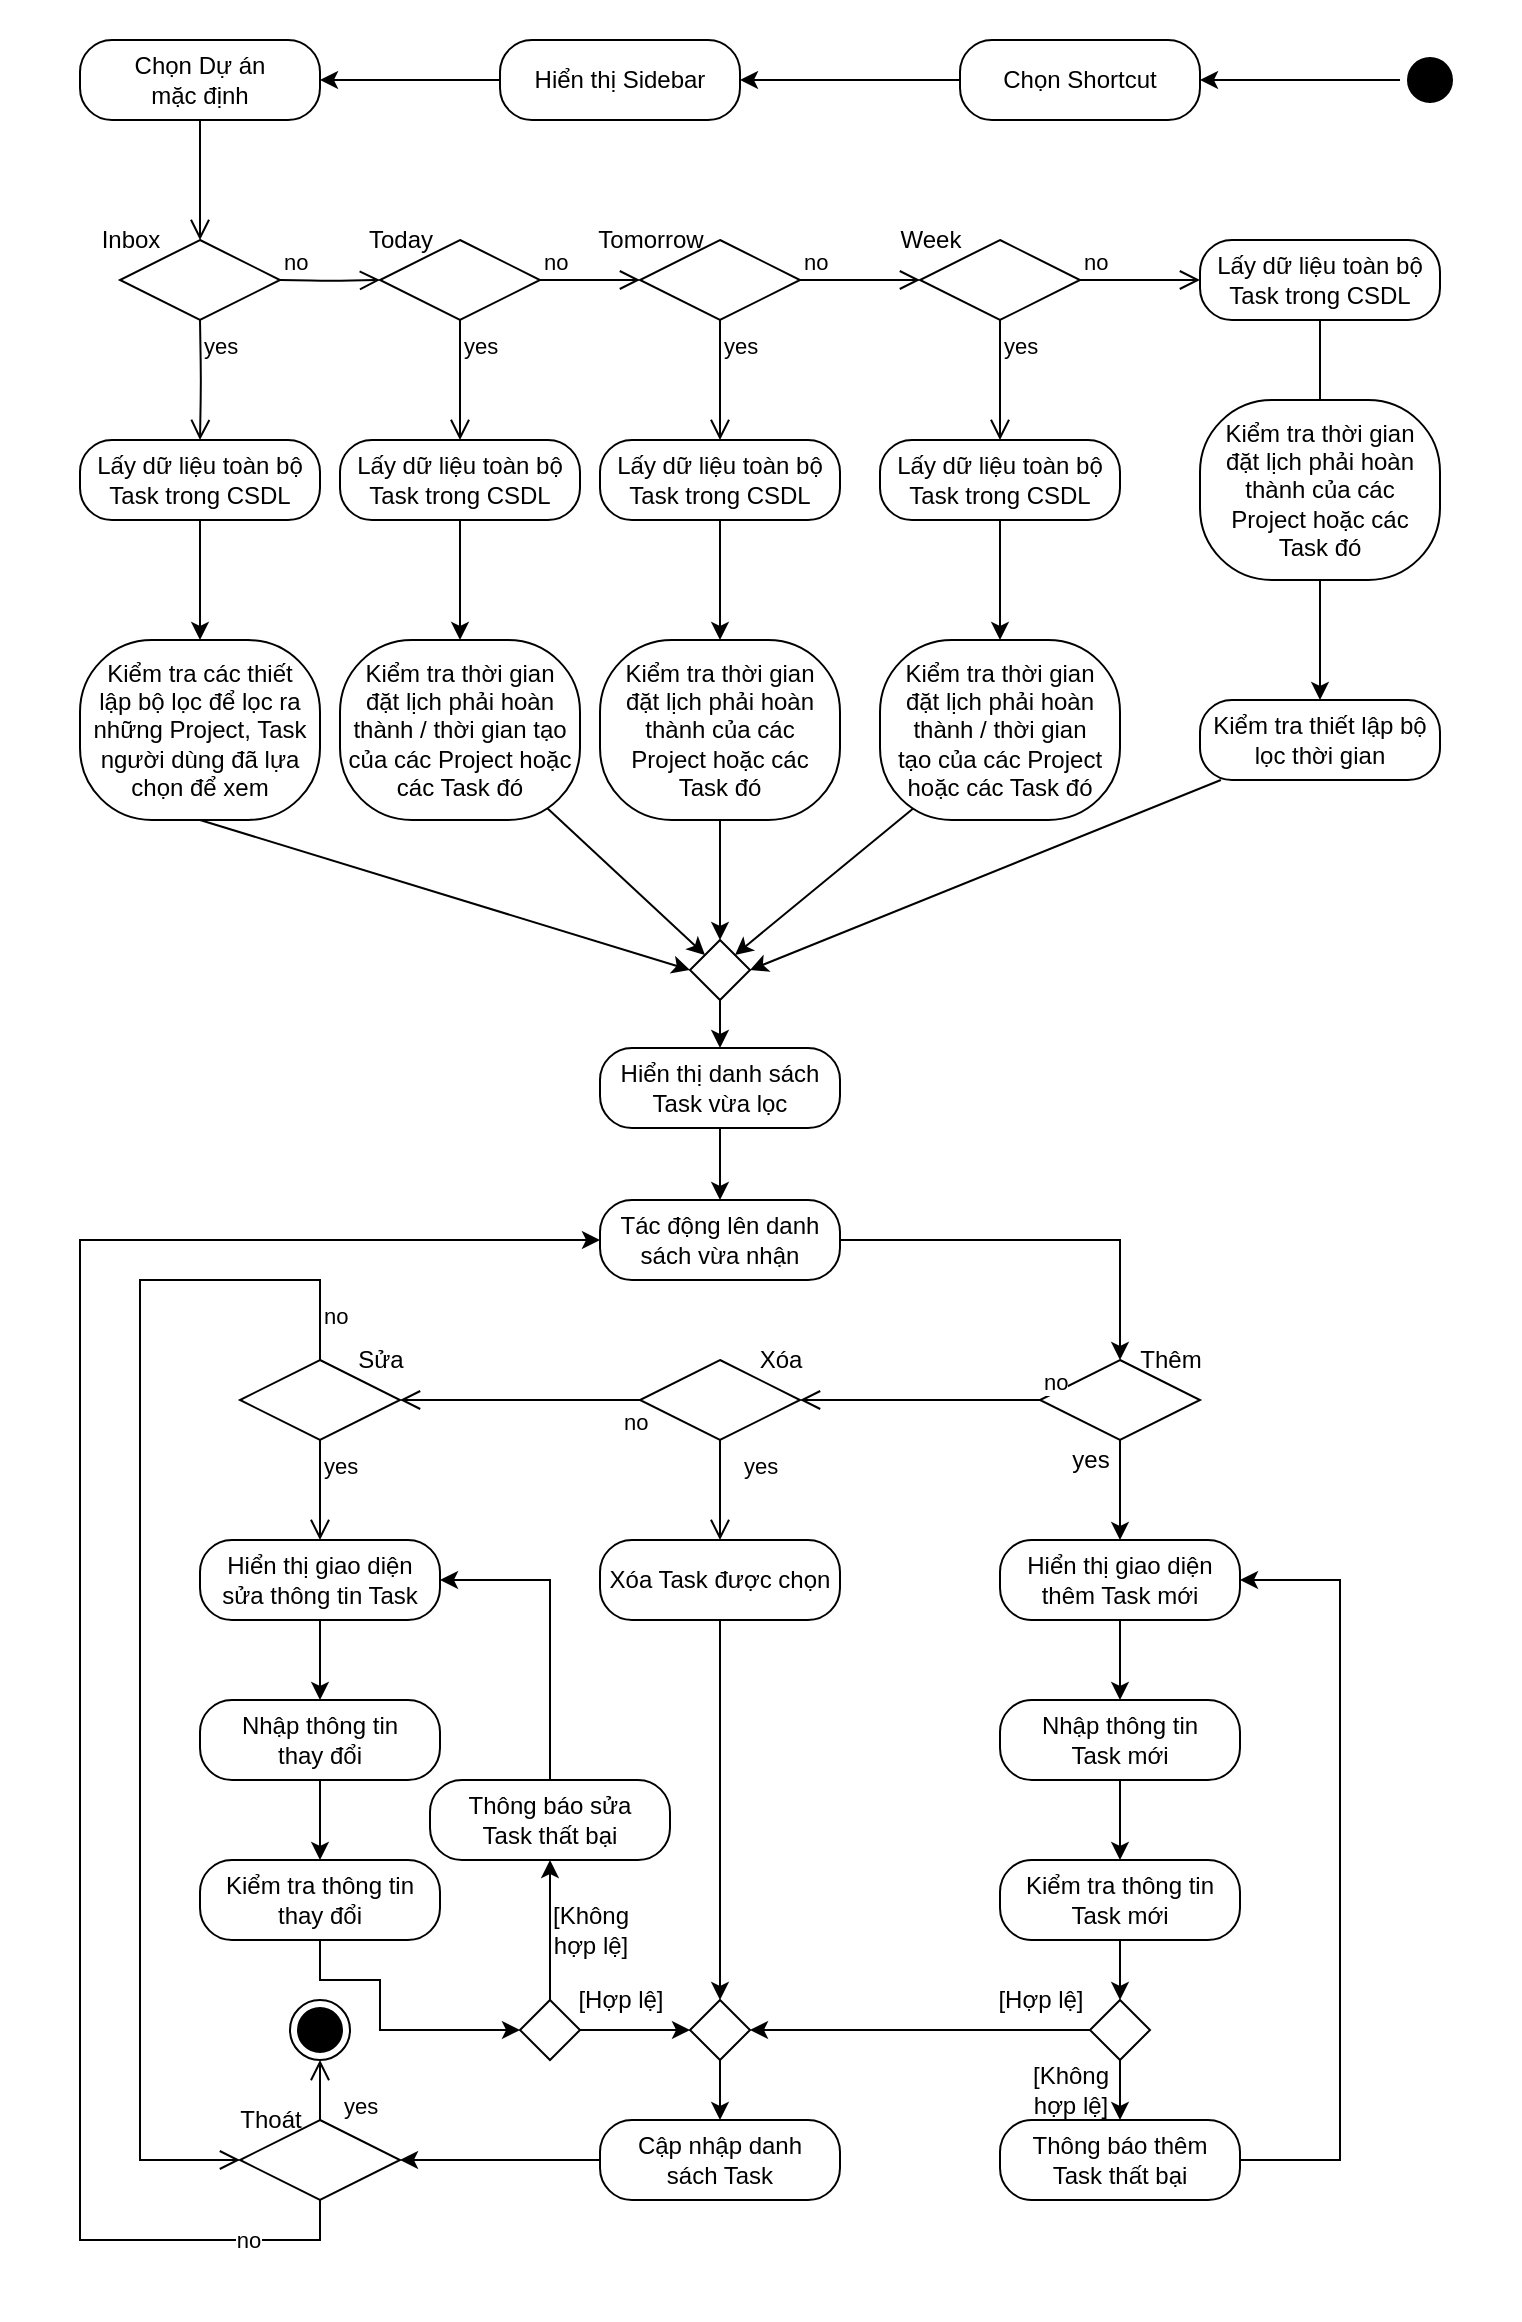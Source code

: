 <mxfile version="13.10.4" type="device"><diagram id="kFzyIThgMtHQMabeDfol" name="Page-1"><mxGraphModel dx="1038" dy="580" grid="1" gridSize="10" guides="1" tooltips="1" connect="1" arrows="1" fold="1" page="1" pageScale="1" pageWidth="827" pageHeight="1169" math="0" shadow="0"><root><mxCell id="0"/><mxCell id="1" parent="0"/><mxCell id="lQM_OXTgo6FJZ3bdcWBS-43" value="" style="rounded=0;whiteSpace=wrap;html=1;fillColor=#FFFFFF;strokeColor=none;" parent="1" vertex="1"><mxGeometry x="360" y="40" width="760" height="1160" as="geometry"/></mxCell><mxCell id="lQM_OXTgo6FJZ3bdcWBS-35" style="edgeStyle=orthogonalEdgeStyle;rounded=0;orthogonalLoop=1;jettySize=auto;html=1;entryX=1;entryY=0.5;entryDx=0;entryDy=0;strokeColor=#000000;" parent="1" source="c0gr2Mgtns4BvXPkJ11Y-2" target="lQM_OXTgo6FJZ3bdcWBS-30" edge="1"><mxGeometry relative="1" as="geometry"/></mxCell><mxCell id="c0gr2Mgtns4BvXPkJ11Y-2" value="" style="ellipse;html=1;shape=startState;fillColor=#000000;" parent="1" vertex="1"><mxGeometry x="1060" y="65" width="30" height="30" as="geometry"/></mxCell><mxCell id="c0gr2Mgtns4BvXPkJ11Y-7" value="Chọn Dự án&lt;br&gt;mặc định" style="rounded=1;whiteSpace=wrap;html=1;arcSize=40;fontColor=#000000;fillColor=#FFFFFF;" parent="1" vertex="1"><mxGeometry x="400" y="60" width="120" height="40" as="geometry"/></mxCell><mxCell id="c0gr2Mgtns4BvXPkJ11Y-8" value="" style="edgeStyle=orthogonalEdgeStyle;html=1;verticalAlign=bottom;endArrow=open;endSize=8;exitX=0.5;exitY=1;exitDx=0;exitDy=0;entryX=0.5;entryY=0;entryDx=0;entryDy=0;" parent="1" source="c0gr2Mgtns4BvXPkJ11Y-7" edge="1"><mxGeometry relative="1" as="geometry"><mxPoint x="460" y="160" as="targetPoint"/><Array as="points"><mxPoint x="460" y="140"/><mxPoint x="460" y="140"/></Array></mxGeometry></mxCell><mxCell id="lQM_OXTgo6FJZ3bdcWBS-22" style="edgeStyle=none;rounded=0;orthogonalLoop=1;jettySize=auto;html=1;entryX=0.5;entryY=0;entryDx=0;entryDy=0;strokeColor=#000000;" parent="1" source="c0gr2Mgtns4BvXPkJ11Y-9" target="c0gr2Mgtns4BvXPkJ11Y-11" edge="1"><mxGeometry relative="1" as="geometry"/></mxCell><mxCell id="c0gr2Mgtns4BvXPkJ11Y-9" value="Lấy dữ liệu toàn bộ Task trong CSDL" style="rounded=1;whiteSpace=wrap;html=1;arcSize=40;" parent="1" vertex="1"><mxGeometry x="400" y="260" width="120" height="40" as="geometry"/></mxCell><mxCell id="lQM_OXTgo6FJZ3bdcWBS-12" style="rounded=0;orthogonalLoop=1;jettySize=auto;html=1;entryX=0;entryY=0.5;entryDx=0;entryDy=0;strokeColor=#000000;exitX=0.5;exitY=1;exitDx=0;exitDy=0;" parent="1" source="c0gr2Mgtns4BvXPkJ11Y-11" target="lQM_OXTgo6FJZ3bdcWBS-10" edge="1"><mxGeometry relative="1" as="geometry"/></mxCell><mxCell id="c0gr2Mgtns4BvXPkJ11Y-11" value="&lt;table class=&quot;NormalTable&quot;&gt;&lt;tbody&gt;&lt;tr&gt;&lt;td width=&quot;200&quot;&gt;&lt;span class=&quot;fontstyle0&quot;&gt;Kiểm tra các thiết &lt;br&gt;lập bộ lọc để lọc ra những Project, Task người dùng đã lựa chọn để xem&lt;/span&gt;&lt;/td&gt;&lt;/tr&gt;&lt;/tbody&gt;&lt;/table&gt; " style="rounded=1;whiteSpace=wrap;html=1;arcSize=40;" parent="1" vertex="1"><mxGeometry x="400" y="360" width="120" height="90" as="geometry"/></mxCell><mxCell id="lQM_OXTgo6FJZ3bdcWBS-1" style="edgeStyle=orthogonalEdgeStyle;rounded=0;orthogonalLoop=1;jettySize=auto;html=1;entryX=0.5;entryY=0;entryDx=0;entryDy=0;strokeColor=#000000;" parent="1" source="c0gr2Mgtns4BvXPkJ11Y-13" target="c0gr2Mgtns4BvXPkJ11Y-21" edge="1"><mxGeometry relative="1" as="geometry"/></mxCell><mxCell id="c0gr2Mgtns4BvXPkJ11Y-13" value="Hiển thị danh sách Task vừa lọc" style="rounded=1;whiteSpace=wrap;html=1;arcSize=40;" parent="1" vertex="1"><mxGeometry x="660" y="564" width="120" height="40" as="geometry"/></mxCell><mxCell id="lQM_OXTgo6FJZ3bdcWBS-7" style="edgeStyle=orthogonalEdgeStyle;rounded=0;orthogonalLoop=1;jettySize=auto;html=1;entryX=0.5;entryY=0;entryDx=0;entryDy=0;strokeColor=#000000;" parent="1" source="c0gr2Mgtns4BvXPkJ11Y-21" target="c0gr2Mgtns4BvXPkJ11Y-77" edge="1"><mxGeometry relative="1" as="geometry"/></mxCell><mxCell id="c0gr2Mgtns4BvXPkJ11Y-21" value="Tác động lên danh sách vừa nhận" style="rounded=1;whiteSpace=wrap;html=1;arcSize=40;" parent="1" vertex="1"><mxGeometry x="660" y="640" width="120" height="40" as="geometry"/></mxCell><mxCell id="c0gr2Mgtns4BvXPkJ11Y-37" value="no" style="edgeStyle=orthogonalEdgeStyle;html=1;align=left;verticalAlign=bottom;endArrow=open;endSize=8;" parent="1" target="c0gr2Mgtns4BvXPkJ11Y-39" edge="1"><mxGeometry x="-1" relative="1" as="geometry"><mxPoint x="580" y="180" as="targetPoint"/><mxPoint x="500" y="180" as="sourcePoint"/></mxGeometry></mxCell><mxCell id="c0gr2Mgtns4BvXPkJ11Y-38" value="yes" style="edgeStyle=orthogonalEdgeStyle;html=1;align=left;verticalAlign=top;endArrow=open;endSize=8;entryX=0.5;entryY=0;entryDx=0;entryDy=0;" parent="1" target="c0gr2Mgtns4BvXPkJ11Y-9" edge="1"><mxGeometry x="-1" relative="1" as="geometry"><mxPoint x="440" y="260" as="targetPoint"/><mxPoint x="460" y="200" as="sourcePoint"/></mxGeometry></mxCell><mxCell id="c0gr2Mgtns4BvXPkJ11Y-39" value="" style="rhombus;whiteSpace=wrap;html=1;" parent="1" vertex="1"><mxGeometry x="550" y="160" width="80" height="40" as="geometry"/></mxCell><mxCell id="c0gr2Mgtns4BvXPkJ11Y-40" value="no" style="edgeStyle=orthogonalEdgeStyle;html=1;align=left;verticalAlign=bottom;endArrow=open;endSize=8;entryX=0;entryY=0.5;entryDx=0;entryDy=0;" parent="1" source="c0gr2Mgtns4BvXPkJ11Y-39" target="c0gr2Mgtns4BvXPkJ11Y-42" edge="1"><mxGeometry x="-1" relative="1" as="geometry"><mxPoint x="720" y="180" as="targetPoint"/></mxGeometry></mxCell><mxCell id="c0gr2Mgtns4BvXPkJ11Y-41" value="yes" style="edgeStyle=orthogonalEdgeStyle;html=1;align=left;verticalAlign=top;endArrow=open;endSize=8;" parent="1" source="c0gr2Mgtns4BvXPkJ11Y-39" target="c0gr2Mgtns4BvXPkJ11Y-51" edge="1"><mxGeometry x="-1" relative="1" as="geometry"><mxPoint x="580" y="260" as="targetPoint"/></mxGeometry></mxCell><mxCell id="c0gr2Mgtns4BvXPkJ11Y-42" value="" style="rhombus;whiteSpace=wrap;html=1;" parent="1" vertex="1"><mxGeometry x="680" y="160" width="80" height="40" as="geometry"/></mxCell><mxCell id="c0gr2Mgtns4BvXPkJ11Y-43" value="no" style="edgeStyle=orthogonalEdgeStyle;html=1;align=left;verticalAlign=bottom;endArrow=open;endSize=8;" parent="1" source="c0gr2Mgtns4BvXPkJ11Y-42" target="c0gr2Mgtns4BvXPkJ11Y-45" edge="1"><mxGeometry x="-1" relative="1" as="geometry"><mxPoint x="860" y="180" as="targetPoint"/></mxGeometry></mxCell><mxCell id="c0gr2Mgtns4BvXPkJ11Y-44" value="yes" style="edgeStyle=orthogonalEdgeStyle;html=1;align=left;verticalAlign=top;endArrow=open;endSize=8;" parent="1" source="c0gr2Mgtns4BvXPkJ11Y-42" target="c0gr2Mgtns4BvXPkJ11Y-53" edge="1"><mxGeometry x="-1" relative="1" as="geometry"><mxPoint x="720" y="260" as="targetPoint"/></mxGeometry></mxCell><mxCell id="c0gr2Mgtns4BvXPkJ11Y-45" value="" style="rhombus;whiteSpace=wrap;html=1;" parent="1" vertex="1"><mxGeometry x="820" y="160" width="80" height="40" as="geometry"/></mxCell><mxCell id="c0gr2Mgtns4BvXPkJ11Y-46" value="no" style="edgeStyle=orthogonalEdgeStyle;html=1;align=left;verticalAlign=bottom;endArrow=open;endSize=8;" parent="1" source="c0gr2Mgtns4BvXPkJ11Y-45" edge="1"><mxGeometry x="-1" relative="1" as="geometry"><mxPoint x="960" y="180" as="targetPoint"/></mxGeometry></mxCell><mxCell id="c0gr2Mgtns4BvXPkJ11Y-47" value="yes" style="edgeStyle=orthogonalEdgeStyle;html=1;align=left;verticalAlign=top;endArrow=open;endSize=8;" parent="1" source="c0gr2Mgtns4BvXPkJ11Y-45" target="c0gr2Mgtns4BvXPkJ11Y-55" edge="1"><mxGeometry x="-1" relative="1" as="geometry"><mxPoint x="860" y="260" as="targetPoint"/></mxGeometry></mxCell><mxCell id="lQM_OXTgo6FJZ3bdcWBS-21" style="edgeStyle=none;rounded=0;orthogonalLoop=1;jettySize=auto;html=1;entryX=0.5;entryY=0;entryDx=0;entryDy=0;strokeColor=#000000;" parent="1" source="c0gr2Mgtns4BvXPkJ11Y-51" target="c0gr2Mgtns4BvXPkJ11Y-60" edge="1"><mxGeometry relative="1" as="geometry"/></mxCell><mxCell id="c0gr2Mgtns4BvXPkJ11Y-51" value="Lấy dữ liệu toàn bộ Task trong CSDL" style="rounded=1;whiteSpace=wrap;html=1;arcSize=40;" parent="1" vertex="1"><mxGeometry x="530" y="260" width="120" height="40" as="geometry"/></mxCell><mxCell id="lQM_OXTgo6FJZ3bdcWBS-20" style="edgeStyle=none;rounded=0;orthogonalLoop=1;jettySize=auto;html=1;strokeColor=#000000;" parent="1" source="c0gr2Mgtns4BvXPkJ11Y-53" target="c0gr2Mgtns4BvXPkJ11Y-67" edge="1"><mxGeometry relative="1" as="geometry"/></mxCell><mxCell id="c0gr2Mgtns4BvXPkJ11Y-53" value="Lấy dữ liệu toàn bộ Task trong CSDL" style="rounded=1;whiteSpace=wrap;html=1;arcSize=40;" parent="1" vertex="1"><mxGeometry x="660" y="260" width="120" height="40" as="geometry"/></mxCell><mxCell id="lQM_OXTgo6FJZ3bdcWBS-19" style="edgeStyle=none;rounded=0;orthogonalLoop=1;jettySize=auto;html=1;entryX=0.5;entryY=0;entryDx=0;entryDy=0;strokeColor=#000000;" parent="1" source="c0gr2Mgtns4BvXPkJ11Y-55" target="c0gr2Mgtns4BvXPkJ11Y-70" edge="1"><mxGeometry relative="1" as="geometry"/></mxCell><mxCell id="c0gr2Mgtns4BvXPkJ11Y-55" value="Lấy dữ liệu toàn bộ Task trong CSDL" style="rounded=1;whiteSpace=wrap;html=1;arcSize=40;" parent="1" vertex="1"><mxGeometry x="800" y="260" width="120" height="40" as="geometry"/></mxCell><mxCell id="c0gr2Mgtns4BvXPkJ11Y-57" value="Lấy dữ liệu toàn bộ Task trong CSDL" style="rounded=1;whiteSpace=wrap;html=1;arcSize=40;" parent="1" vertex="1"><mxGeometry x="960" y="160" width="120" height="40" as="geometry"/></mxCell><mxCell id="c0gr2Mgtns4BvXPkJ11Y-58" value="" style="edgeStyle=orthogonalEdgeStyle;html=1;verticalAlign=bottom;endArrow=open;endSize=8;" parent="1" source="c0gr2Mgtns4BvXPkJ11Y-57" edge="1"><mxGeometry relative="1" as="geometry"><mxPoint x="1020" y="250" as="targetPoint"/></mxGeometry></mxCell><mxCell id="lQM_OXTgo6FJZ3bdcWBS-14" style="edgeStyle=none;rounded=0;orthogonalLoop=1;jettySize=auto;html=1;entryX=0;entryY=0;entryDx=0;entryDy=0;strokeColor=#000000;exitX=0.864;exitY=0.935;exitDx=0;exitDy=0;exitPerimeter=0;" parent="1" source="c0gr2Mgtns4BvXPkJ11Y-60" target="lQM_OXTgo6FJZ3bdcWBS-10" edge="1"><mxGeometry relative="1" as="geometry"/></mxCell><mxCell id="c0gr2Mgtns4BvXPkJ11Y-60" value="&lt;table class=&quot;NormalTable&quot;&gt;&lt;tbody&gt;&lt;tr&gt;&lt;td width=&quot;200&quot;&gt;&lt;span class=&quot;fontstyle0&quot;&gt;Kiểm tra thời gian đặt lịch phải hoàn thành / thời gian tạo của các Project hoặc các Task đó&lt;/span&gt;&lt;/td&gt;&lt;/tr&gt;&lt;/tbody&gt;&lt;/table&gt; " style="rounded=1;whiteSpace=wrap;html=1;arcSize=40;" parent="1" vertex="1"><mxGeometry x="530" y="360" width="120" height="90" as="geometry"/></mxCell><mxCell id="lQM_OXTgo6FJZ3bdcWBS-15" style="edgeStyle=none;rounded=0;orthogonalLoop=1;jettySize=auto;html=1;entryX=0.5;entryY=0;entryDx=0;entryDy=0;strokeColor=#000000;" parent="1" source="c0gr2Mgtns4BvXPkJ11Y-67" target="lQM_OXTgo6FJZ3bdcWBS-10" edge="1"><mxGeometry relative="1" as="geometry"/></mxCell><mxCell id="c0gr2Mgtns4BvXPkJ11Y-67" value="&lt;table class=&quot;NormalTable&quot;&gt;&lt;tbody&gt;&lt;tr&gt;&lt;td width=&quot;200&quot;&gt;&lt;span class=&quot;fontstyle0&quot;&gt;Kiểm tra thời gian đặt lịch phải hoàn thành của các Project hoặc các Task đó&lt;/span&gt;&lt;/td&gt;&lt;/tr&gt;&lt;/tbody&gt;&lt;/table&gt; " style="rounded=1;whiteSpace=wrap;html=1;arcSize=40;" parent="1" vertex="1"><mxGeometry x="660" y="360" width="120" height="90" as="geometry"/></mxCell><mxCell id="lQM_OXTgo6FJZ3bdcWBS-16" style="edgeStyle=none;rounded=0;orthogonalLoop=1;jettySize=auto;html=1;entryX=1;entryY=0;entryDx=0;entryDy=0;strokeColor=#000000;exitX=0.137;exitY=0.937;exitDx=0;exitDy=0;exitPerimeter=0;" parent="1" source="c0gr2Mgtns4BvXPkJ11Y-70" target="lQM_OXTgo6FJZ3bdcWBS-10" edge="1"><mxGeometry relative="1" as="geometry"/></mxCell><mxCell id="c0gr2Mgtns4BvXPkJ11Y-70" value="&lt;table class=&quot;NormalTable&quot;&gt;&lt;tbody&gt;&lt;tr&gt;&lt;td width=&quot;200&quot;&gt;&lt;span class=&quot;fontstyle0&quot;&gt;Kiểm tra thời gian đặt lịch phải hoàn thành&amp;nbsp;/ thời gian tạo&amp;nbsp;của các Project hoặc các Task đó&lt;br&gt;&lt;/span&gt;&lt;/td&gt;&lt;/tr&gt;&lt;/tbody&gt;&lt;/table&gt; " style="rounded=1;whiteSpace=wrap;html=1;arcSize=40;" parent="1" vertex="1"><mxGeometry x="800" y="360" width="120" height="90" as="geometry"/></mxCell><mxCell id="lQM_OXTgo6FJZ3bdcWBS-18" style="edgeStyle=none;rounded=0;orthogonalLoop=1;jettySize=auto;html=1;entryX=0.5;entryY=0;entryDx=0;entryDy=0;strokeColor=#000000;" parent="1" source="c0gr2Mgtns4BvXPkJ11Y-72" target="c0gr2Mgtns4BvXPkJ11Y-75" edge="1"><mxGeometry relative="1" as="geometry"/></mxCell><mxCell id="c0gr2Mgtns4BvXPkJ11Y-72" value="&lt;table class=&quot;NormalTable&quot;&gt;&lt;tbody&gt;&lt;tr&gt;&lt;td width=&quot;200&quot;&gt;&lt;span class=&quot;fontstyle0&quot;&gt;Kiểm tra thời gian đặt lịch phải hoàn thành của các Project hoặc các Task đó&lt;/span&gt;&lt;/td&gt;&lt;/tr&gt;&lt;/tbody&gt;&lt;/table&gt; " style="rounded=1;whiteSpace=wrap;html=1;arcSize=40;" parent="1" vertex="1"><mxGeometry x="960" y="240" width="120" height="90" as="geometry"/></mxCell><mxCell id="lQM_OXTgo6FJZ3bdcWBS-17" style="edgeStyle=none;rounded=0;orthogonalLoop=1;jettySize=auto;html=1;entryX=1;entryY=0.5;entryDx=0;entryDy=0;strokeColor=#000000;" parent="1" source="c0gr2Mgtns4BvXPkJ11Y-75" target="lQM_OXTgo6FJZ3bdcWBS-10" edge="1"><mxGeometry relative="1" as="geometry"/></mxCell><mxCell id="c0gr2Mgtns4BvXPkJ11Y-75" value="Kiểm tra thiết lập bộ lọc thời gian" style="rounded=1;whiteSpace=wrap;html=1;arcSize=40;" parent="1" vertex="1"><mxGeometry x="960" y="390" width="120" height="40" as="geometry"/></mxCell><mxCell id="lQM_OXTgo6FJZ3bdcWBS-40" style="edgeStyle=orthogonalEdgeStyle;rounded=0;orthogonalLoop=1;jettySize=auto;html=1;entryX=0.5;entryY=0;entryDx=0;entryDy=0;strokeColor=#000000;" parent="1" source="c0gr2Mgtns4BvXPkJ11Y-77" target="c0gr2Mgtns4BvXPkJ11Y-90" edge="1"><mxGeometry relative="1" as="geometry"><Array as="points"><mxPoint x="920" y="770"/><mxPoint x="920" y="770"/></Array></mxGeometry></mxCell><mxCell id="c0gr2Mgtns4BvXPkJ11Y-77" value="" style="rhombus;whiteSpace=wrap;html=1;" parent="1" vertex="1"><mxGeometry x="880.0" y="720" width="80" height="40" as="geometry"/></mxCell><mxCell id="c0gr2Mgtns4BvXPkJ11Y-78" value="no" style="edgeStyle=orthogonalEdgeStyle;html=1;align=left;verticalAlign=bottom;endArrow=open;endSize=8;exitX=0;exitY=0.5;exitDx=0;exitDy=0;" parent="1" source="c0gr2Mgtns4BvXPkJ11Y-77" target="c0gr2Mgtns4BvXPkJ11Y-80" edge="1"><mxGeometry x="-1" relative="1" as="geometry"><mxPoint x="80" y="760" as="targetPoint"/></mxGeometry></mxCell><mxCell id="c0gr2Mgtns4BvXPkJ11Y-80" value="" style="rhombus;whiteSpace=wrap;html=1;" parent="1" vertex="1"><mxGeometry x="680.0" y="720" width="80" height="40" as="geometry"/></mxCell><mxCell id="c0gr2Mgtns4BvXPkJ11Y-81" value="no" style="edgeStyle=orthogonalEdgeStyle;html=1;align=left;verticalAlign=bottom;endArrow=open;endSize=8;exitX=0;exitY=0.5;exitDx=0;exitDy=0;" parent="1" source="c0gr2Mgtns4BvXPkJ11Y-80" target="c0gr2Mgtns4BvXPkJ11Y-83" edge="1"><mxGeometry x="-0.833" y="20" relative="1" as="geometry"><mxPoint x="80" y="840" as="targetPoint"/><mxPoint as="offset"/></mxGeometry></mxCell><mxCell id="c0gr2Mgtns4BvXPkJ11Y-82" value="yes" style="edgeStyle=orthogonalEdgeStyle;html=1;align=left;verticalAlign=top;endArrow=open;endSize=8;exitX=0.5;exitY=1;exitDx=0;exitDy=0;entryX=0.5;entryY=0;entryDx=0;entryDy=0;" parent="1" source="c0gr2Mgtns4BvXPkJ11Y-80" target="c0gr2Mgtns4BvXPkJ11Y-92" edge="1"><mxGeometry x="-1" y="10" relative="1" as="geometry"><mxPoint x="400" y="740" as="targetPoint"/><mxPoint x="130" y="740" as="sourcePoint"/><mxPoint as="offset"/></mxGeometry></mxCell><mxCell id="c0gr2Mgtns4BvXPkJ11Y-83" value="" style="rhombus;whiteSpace=wrap;html=1;" parent="1" vertex="1"><mxGeometry x="480.0" y="720" width="80" height="40" as="geometry"/></mxCell><mxCell id="c0gr2Mgtns4BvXPkJ11Y-84" value="no" style="edgeStyle=orthogonalEdgeStyle;html=1;align=left;verticalAlign=bottom;endArrow=open;endSize=8;exitX=0.5;exitY=0;exitDx=0;exitDy=0;entryX=0;entryY=0.5;entryDx=0;entryDy=0;rounded=0;" parent="1" source="c0gr2Mgtns4BvXPkJ11Y-83" target="9NUkWBMN1WSwX4aPsKZv-5" edge="1"><mxGeometry x="-0.958" relative="1" as="geometry"><mxPoint x="80.0" y="920" as="targetPoint"/><Array as="points"><mxPoint x="520" y="680"/><mxPoint x="430" y="680"/><mxPoint x="430" y="1120"/></Array><mxPoint as="offset"/></mxGeometry></mxCell><mxCell id="c0gr2Mgtns4BvXPkJ11Y-85" value="yes" style="edgeStyle=orthogonalEdgeStyle;html=1;align=left;verticalAlign=top;endArrow=open;endSize=8;exitX=0.5;exitY=1;exitDx=0;exitDy=0;" parent="1" source="c0gr2Mgtns4BvXPkJ11Y-83" target="c0gr2Mgtns4BvXPkJ11Y-94" edge="1"><mxGeometry x="-1" relative="1" as="geometry"><mxPoint x="400" y="820" as="targetPoint"/></mxGeometry></mxCell><mxCell id="WtfT6us7PpINOf7yMpVi-4" style="edgeStyle=orthogonalEdgeStyle;rounded=0;orthogonalLoop=1;jettySize=auto;html=1;entryX=0.5;entryY=0;entryDx=0;entryDy=0;" parent="1" source="c0gr2Mgtns4BvXPkJ11Y-90" target="WtfT6us7PpINOf7yMpVi-3" edge="1"><mxGeometry relative="1" as="geometry"/></mxCell><mxCell id="c0gr2Mgtns4BvXPkJ11Y-90" value="Hiển thị giao diện&lt;br&gt;thêm Task mới" style="rounded=1;whiteSpace=wrap;html=1;arcSize=40;" parent="1" vertex="1"><mxGeometry x="860" y="810" width="120" height="40" as="geometry"/></mxCell><mxCell id="lQM_OXTgo6FJZ3bdcWBS-26" style="edgeStyle=none;rounded=0;orthogonalLoop=1;jettySize=auto;html=1;entryX=0.5;entryY=0;entryDx=0;entryDy=0;strokeColor=#000000;" parent="1" source="c0gr2Mgtns4BvXPkJ11Y-92" target="lQM_OXTgo6FJZ3bdcWBS-24" edge="1"><mxGeometry relative="1" as="geometry"/></mxCell><mxCell id="c0gr2Mgtns4BvXPkJ11Y-92" value="Xóa Task được chọn" style="rounded=1;whiteSpace=wrap;html=1;arcSize=40;" parent="1" vertex="1"><mxGeometry x="660" y="810" width="120" height="40" as="geometry"/></mxCell><mxCell id="WtfT6us7PpINOf7yMpVi-19" style="edgeStyle=orthogonalEdgeStyle;rounded=0;orthogonalLoop=1;jettySize=auto;html=1;entryX=0.5;entryY=0;entryDx=0;entryDy=0;" parent="1" source="c0gr2Mgtns4BvXPkJ11Y-94" target="WtfT6us7PpINOf7yMpVi-17" edge="1"><mxGeometry relative="1" as="geometry"/></mxCell><mxCell id="c0gr2Mgtns4BvXPkJ11Y-94" value="Hiển thị giao diện&lt;br&gt;sửa thông tin Task" style="rounded=1;whiteSpace=wrap;html=1;arcSize=40;" parent="1" vertex="1"><mxGeometry x="460.0" y="810" width="120" height="40" as="geometry"/></mxCell><mxCell id="lQM_OXTgo6FJZ3bdcWBS-23" style="edgeStyle=none;rounded=0;orthogonalLoop=1;jettySize=auto;html=1;entryX=1;entryY=0.5;entryDx=0;entryDy=0;strokeColor=#000000;" parent="1" source="c0gr2Mgtns4BvXPkJ11Y-102" target="9NUkWBMN1WSwX4aPsKZv-5" edge="1"><mxGeometry relative="1" as="geometry"/></mxCell><mxCell id="c0gr2Mgtns4BvXPkJ11Y-102" value="Cập nhập danh&lt;br&gt;sách Task" style="rounded=1;whiteSpace=wrap;html=1;arcSize=40;" parent="1" vertex="1"><mxGeometry x="660.0" y="1100" width="120" height="40" as="geometry"/></mxCell><mxCell id="9NUkWBMN1WSwX4aPsKZv-4" value="" style="ellipse;html=1;shape=endState;fillColor=#000000;" parent="1" vertex="1"><mxGeometry x="505.0" y="1040" width="30" height="30" as="geometry"/></mxCell><mxCell id="lQM_OXTgo6FJZ3bdcWBS-37" style="edgeStyle=orthogonalEdgeStyle;rounded=0;orthogonalLoop=1;jettySize=auto;html=1;entryX=0;entryY=0.5;entryDx=0;entryDy=0;strokeColor=#000000;exitX=0.5;exitY=1;exitDx=0;exitDy=0;" parent="1" source="9NUkWBMN1WSwX4aPsKZv-5" target="c0gr2Mgtns4BvXPkJ11Y-21" edge="1"><mxGeometry relative="1" as="geometry"><Array as="points"><mxPoint x="520" y="1160"/><mxPoint x="400" y="1160"/><mxPoint x="400" y="660"/></Array></mxGeometry></mxCell><mxCell id="lQM_OXTgo6FJZ3bdcWBS-38" value="no" style="edgeLabel;html=1;align=center;verticalAlign=middle;resizable=0;points=[];" parent="lQM_OXTgo6FJZ3bdcWBS-37" vertex="1" connectable="0"><mxGeometry x="-0.876" relative="1" as="geometry"><mxPoint as="offset"/></mxGeometry></mxCell><mxCell id="9NUkWBMN1WSwX4aPsKZv-5" value="" style="rhombus;whiteSpace=wrap;html=1;" parent="1" vertex="1"><mxGeometry x="480.0" y="1100" width="80" height="40" as="geometry"/></mxCell><mxCell id="9NUkWBMN1WSwX4aPsKZv-7" value="yes" style="edgeStyle=orthogonalEdgeStyle;html=1;align=left;verticalAlign=top;endArrow=open;endSize=8;entryX=0.5;entryY=1;entryDx=0;entryDy=0;" parent="1" source="9NUkWBMN1WSwX4aPsKZv-5" target="9NUkWBMN1WSwX4aPsKZv-4" edge="1"><mxGeometry x="0.333" y="-10" relative="1" as="geometry"><mxPoint x="80.0" y="1020" as="targetPoint"/><mxPoint as="offset"/></mxGeometry></mxCell><mxCell id="lQM_OXTgo6FJZ3bdcWBS-11" style="edgeStyle=orthogonalEdgeStyle;rounded=0;orthogonalLoop=1;jettySize=auto;html=1;exitX=0.5;exitY=1;exitDx=0;exitDy=0;entryX=0.5;entryY=0;entryDx=0;entryDy=0;strokeColor=#000000;" parent="1" source="lQM_OXTgo6FJZ3bdcWBS-10" target="c0gr2Mgtns4BvXPkJ11Y-13" edge="1"><mxGeometry relative="1" as="geometry"/></mxCell><mxCell id="lQM_OXTgo6FJZ3bdcWBS-10" value="" style="rhombus;strokeColor=#000000;fillColor=#FFFFFF;" parent="1" vertex="1"><mxGeometry x="705" y="510" width="30" height="30" as="geometry"/></mxCell><mxCell id="lQM_OXTgo6FJZ3bdcWBS-28" style="edgeStyle=none;rounded=0;orthogonalLoop=1;jettySize=auto;html=1;entryX=0.5;entryY=0;entryDx=0;entryDy=0;strokeColor=#000000;" parent="1" source="lQM_OXTgo6FJZ3bdcWBS-24" target="c0gr2Mgtns4BvXPkJ11Y-102" edge="1"><mxGeometry relative="1" as="geometry"/></mxCell><mxCell id="lQM_OXTgo6FJZ3bdcWBS-24" value="" style="rhombus;strokeColor=#000000;fillColor=#FFFFFF;" parent="1" vertex="1"><mxGeometry x="705" y="1040" width="30" height="30" as="geometry"/></mxCell><mxCell id="lQM_OXTgo6FJZ3bdcWBS-33" style="edgeStyle=orthogonalEdgeStyle;rounded=0;orthogonalLoop=1;jettySize=auto;html=1;strokeColor=#000000;" parent="1" source="lQM_OXTgo6FJZ3bdcWBS-29" target="c0gr2Mgtns4BvXPkJ11Y-7" edge="1"><mxGeometry relative="1" as="geometry"/></mxCell><mxCell id="lQM_OXTgo6FJZ3bdcWBS-29" value="Hiển thị Sidebar" style="rounded=1;whiteSpace=wrap;html=1;arcSize=40;fontColor=#000000;fillColor=#FFFFFF;" parent="1" vertex="1"><mxGeometry x="610" y="60" width="120" height="40" as="geometry"/></mxCell><mxCell id="lQM_OXTgo6FJZ3bdcWBS-34" style="edgeStyle=orthogonalEdgeStyle;rounded=0;orthogonalLoop=1;jettySize=auto;html=1;entryX=1;entryY=0.5;entryDx=0;entryDy=0;strokeColor=#000000;" parent="1" source="lQM_OXTgo6FJZ3bdcWBS-30" target="lQM_OXTgo6FJZ3bdcWBS-29" edge="1"><mxGeometry relative="1" as="geometry"/></mxCell><mxCell id="lQM_OXTgo6FJZ3bdcWBS-30" value="Chọn Shortcut" style="rounded=1;whiteSpace=wrap;html=1;arcSize=40;fontColor=#000000;fillColor=#FFFFFF;" parent="1" vertex="1"><mxGeometry x="840" y="60" width="120" height="40" as="geometry"/></mxCell><mxCell id="lQM_OXTgo6FJZ3bdcWBS-41" value="yes" style="text;html=1;align=center;verticalAlign=middle;resizable=0;points=[];autosize=1;" parent="1" vertex="1"><mxGeometry x="890" y="760" width="30" height="20" as="geometry"/></mxCell><mxCell id="3xVg9ENLyUpikPIfwXSE-1" value="Thêm" style="text;html=1;align=center;verticalAlign=middle;resizable=0;points=[];autosize=1;" parent="1" vertex="1"><mxGeometry x="920" y="710" width="50" height="20" as="geometry"/></mxCell><mxCell id="3xVg9ENLyUpikPIfwXSE-2" value="Xóa" style="text;html=1;align=center;verticalAlign=middle;resizable=0;points=[];autosize=1;" parent="1" vertex="1"><mxGeometry x="730" y="710" width="40" height="20" as="geometry"/></mxCell><mxCell id="3xVg9ENLyUpikPIfwXSE-3" value="Sửa" style="text;html=1;align=center;verticalAlign=middle;resizable=0;points=[];autosize=1;" parent="1" vertex="1"><mxGeometry x="530" y="710" width="40" height="20" as="geometry"/></mxCell><mxCell id="3xVg9ENLyUpikPIfwXSE-4" value="" style="rhombus;whiteSpace=wrap;html=1;" parent="1" vertex="1"><mxGeometry x="420" y="160" width="80" height="40" as="geometry"/></mxCell><mxCell id="3xVg9ENLyUpikPIfwXSE-5" value="Inbox" style="text;html=1;align=center;verticalAlign=middle;resizable=0;points=[];autosize=1;" parent="1" vertex="1"><mxGeometry x="400" y="150" width="50" height="20" as="geometry"/></mxCell><mxCell id="3xVg9ENLyUpikPIfwXSE-6" value="Today" style="text;html=1;align=center;verticalAlign=middle;resizable=0;points=[];autosize=1;" parent="1" vertex="1"><mxGeometry x="535" y="150" width="50" height="20" as="geometry"/></mxCell><mxCell id="3xVg9ENLyUpikPIfwXSE-7" value="Tomorrow" style="text;html=1;align=center;verticalAlign=middle;resizable=0;points=[];autosize=1;" parent="1" vertex="1"><mxGeometry x="650" y="150" width="70" height="20" as="geometry"/></mxCell><mxCell id="3xVg9ENLyUpikPIfwXSE-8" value="Week" style="text;html=1;align=center;verticalAlign=middle;resizable=0;points=[];autosize=1;" parent="1" vertex="1"><mxGeometry x="800" y="150" width="50" height="20" as="geometry"/></mxCell><mxCell id="WtfT6us7PpINOf7yMpVi-1" value="Thoát" style="text;html=1;align=center;verticalAlign=middle;resizable=0;points=[];autosize=1;" parent="1" vertex="1"><mxGeometry x="470" y="1090" width="50" height="20" as="geometry"/></mxCell><mxCell id="WtfT6us7PpINOf7yMpVi-8" style="edgeStyle=orthogonalEdgeStyle;rounded=0;orthogonalLoop=1;jettySize=auto;html=1;entryX=0.5;entryY=0;entryDx=0;entryDy=0;" parent="1" source="WtfT6us7PpINOf7yMpVi-2" target="WtfT6us7PpINOf7yMpVi-7" edge="1"><mxGeometry relative="1" as="geometry"/></mxCell><mxCell id="WtfT6us7PpINOf7yMpVi-2" value="Kiểm tra thông tin Task mới" style="rounded=1;whiteSpace=wrap;html=1;arcSize=40;" parent="1" vertex="1"><mxGeometry x="860.0" y="970" width="120" height="40" as="geometry"/></mxCell><mxCell id="WtfT6us7PpINOf7yMpVi-6" style="edgeStyle=orthogonalEdgeStyle;rounded=0;orthogonalLoop=1;jettySize=auto;html=1;entryX=0.5;entryY=0;entryDx=0;entryDy=0;" parent="1" source="WtfT6us7PpINOf7yMpVi-3" target="WtfT6us7PpINOf7yMpVi-2" edge="1"><mxGeometry relative="1" as="geometry"/></mxCell><mxCell id="WtfT6us7PpINOf7yMpVi-3" value="Nhập thông tin&lt;br&gt;Task mới" style="rounded=1;whiteSpace=wrap;html=1;arcSize=40;" parent="1" vertex="1"><mxGeometry x="860.0" y="890" width="120" height="40" as="geometry"/></mxCell><mxCell id="WtfT6us7PpINOf7yMpVi-9" style="edgeStyle=orthogonalEdgeStyle;rounded=0;orthogonalLoop=1;jettySize=auto;html=1;entryX=1;entryY=0.5;entryDx=0;entryDy=0;" parent="1" source="WtfT6us7PpINOf7yMpVi-7" target="lQM_OXTgo6FJZ3bdcWBS-24" edge="1"><mxGeometry relative="1" as="geometry"/></mxCell><mxCell id="WtfT6us7PpINOf7yMpVi-14" style="edgeStyle=orthogonalEdgeStyle;rounded=0;orthogonalLoop=1;jettySize=auto;html=1;" parent="1" source="WtfT6us7PpINOf7yMpVi-7" target="WtfT6us7PpINOf7yMpVi-12" edge="1"><mxGeometry relative="1" as="geometry"/></mxCell><mxCell id="WtfT6us7PpINOf7yMpVi-7" value="" style="rhombus;strokeColor=#000000;fillColor=#FFFFFF;" parent="1" vertex="1"><mxGeometry x="905" y="1040" width="30" height="30" as="geometry"/></mxCell><mxCell id="WtfT6us7PpINOf7yMpVi-10" value="[Hợp lệ]" style="text;html=1;align=center;verticalAlign=middle;resizable=0;points=[];autosize=1;" parent="1" vertex="1"><mxGeometry x="640" y="1030" width="60" height="20" as="geometry"/></mxCell><mxCell id="WtfT6us7PpINOf7yMpVi-11" value="[Hợp lệ]" style="text;html=1;align=center;verticalAlign=middle;resizable=0;points=[];autosize=1;" parent="1" vertex="1"><mxGeometry x="850" y="1030" width="60" height="20" as="geometry"/></mxCell><mxCell id="WtfT6us7PpINOf7yMpVi-16" style="edgeStyle=orthogonalEdgeStyle;rounded=0;orthogonalLoop=1;jettySize=auto;html=1;entryX=1;entryY=0.5;entryDx=0;entryDy=0;" parent="1" source="WtfT6us7PpINOf7yMpVi-12" target="c0gr2Mgtns4BvXPkJ11Y-90" edge="1"><mxGeometry relative="1" as="geometry"><Array as="points"><mxPoint x="1030" y="1120"/><mxPoint x="1030" y="830"/></Array></mxGeometry></mxCell><mxCell id="WtfT6us7PpINOf7yMpVi-12" value="Thông báo thêm&lt;br&gt;Task thất bại" style="rounded=1;whiteSpace=wrap;html=1;arcSize=40;" parent="1" vertex="1"><mxGeometry x="860.0" y="1100" width="120" height="40" as="geometry"/></mxCell><mxCell id="WtfT6us7PpINOf7yMpVi-15" value="[Không&lt;br&gt;hợp lệ]" style="text;html=1;align=center;verticalAlign=middle;resizable=0;points=[];autosize=1;" parent="1" vertex="1"><mxGeometry x="870" y="1070" width="50" height="30" as="geometry"/></mxCell><mxCell id="WtfT6us7PpINOf7yMpVi-20" style="edgeStyle=orthogonalEdgeStyle;rounded=0;orthogonalLoop=1;jettySize=auto;html=1;entryX=0.5;entryY=0;entryDx=0;entryDy=0;" parent="1" source="WtfT6us7PpINOf7yMpVi-17" target="WtfT6us7PpINOf7yMpVi-18" edge="1"><mxGeometry relative="1" as="geometry"/></mxCell><mxCell id="WtfT6us7PpINOf7yMpVi-17" value="Nhập thông tin&lt;br&gt;thay đổi" style="rounded=1;whiteSpace=wrap;html=1;arcSize=40;" parent="1" vertex="1"><mxGeometry x="460.0" y="890" width="120" height="40" as="geometry"/></mxCell><mxCell id="WtfT6us7PpINOf7yMpVi-22" style="edgeStyle=orthogonalEdgeStyle;rounded=0;orthogonalLoop=1;jettySize=auto;html=1;entryX=0;entryY=0.5;entryDx=0;entryDy=0;exitX=0.5;exitY=1;exitDx=0;exitDy=0;" parent="1" source="WtfT6us7PpINOf7yMpVi-18" target="WtfT6us7PpINOf7yMpVi-21" edge="1"><mxGeometry relative="1" as="geometry"><Array as="points"><mxPoint x="520" y="1030"/><mxPoint x="550" y="1030"/><mxPoint x="550" y="1055"/></Array></mxGeometry></mxCell><mxCell id="WtfT6us7PpINOf7yMpVi-18" value="Kiểm tra thông tin thay đổi" style="rounded=1;whiteSpace=wrap;html=1;arcSize=40;" parent="1" vertex="1"><mxGeometry x="460.0" y="970" width="120" height="40" as="geometry"/></mxCell><mxCell id="WtfT6us7PpINOf7yMpVi-23" style="edgeStyle=orthogonalEdgeStyle;rounded=0;orthogonalLoop=1;jettySize=auto;html=1;entryX=0;entryY=0.5;entryDx=0;entryDy=0;" parent="1" source="WtfT6us7PpINOf7yMpVi-21" target="lQM_OXTgo6FJZ3bdcWBS-24" edge="1"><mxGeometry relative="1" as="geometry"/></mxCell><mxCell id="WtfT6us7PpINOf7yMpVi-25" style="edgeStyle=orthogonalEdgeStyle;rounded=0;orthogonalLoop=1;jettySize=auto;html=1;entryX=0.5;entryY=1;entryDx=0;entryDy=0;" parent="1" source="WtfT6us7PpINOf7yMpVi-21" target="WtfT6us7PpINOf7yMpVi-24" edge="1"><mxGeometry relative="1" as="geometry"/></mxCell><mxCell id="WtfT6us7PpINOf7yMpVi-21" value="" style="rhombus;strokeColor=#000000;fillColor=#FFFFFF;" parent="1" vertex="1"><mxGeometry x="620" y="1040" width="30" height="30" as="geometry"/></mxCell><mxCell id="WtfT6us7PpINOf7yMpVi-26" style="edgeStyle=orthogonalEdgeStyle;rounded=0;orthogonalLoop=1;jettySize=auto;html=1;entryX=1;entryY=0.5;entryDx=0;entryDy=0;" parent="1" source="WtfT6us7PpINOf7yMpVi-24" target="c0gr2Mgtns4BvXPkJ11Y-94" edge="1"><mxGeometry relative="1" as="geometry"/></mxCell><mxCell id="WtfT6us7PpINOf7yMpVi-24" value="Thông báo sửa&lt;br&gt;Task thất bại" style="rounded=1;whiteSpace=wrap;html=1;arcSize=40;" parent="1" vertex="1"><mxGeometry x="575.0" y="930" width="120" height="40" as="geometry"/></mxCell><mxCell id="WtfT6us7PpINOf7yMpVi-27" value="[Không&lt;br&gt;hợp lệ]" style="text;html=1;align=center;verticalAlign=middle;resizable=0;points=[];autosize=1;" parent="1" vertex="1"><mxGeometry x="630" y="990" width="50" height="30" as="geometry"/></mxCell></root></mxGraphModel></diagram></mxfile>